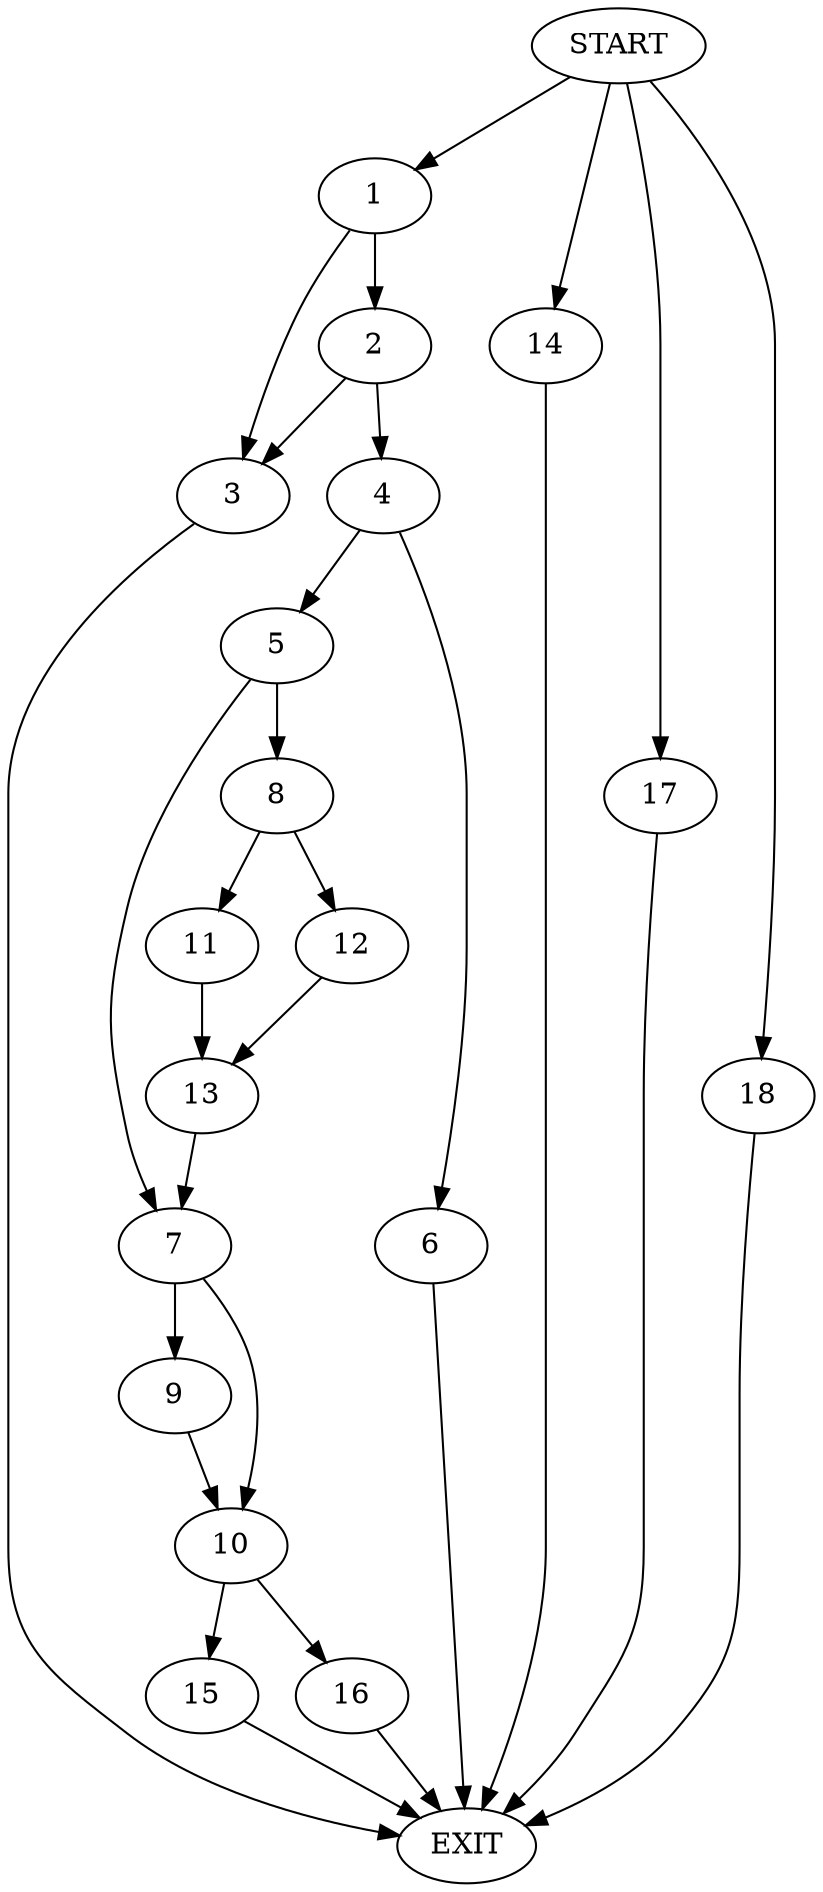 digraph {
0 [label="START"]
19 [label="EXIT"]
0 -> 1
1 -> 2
1 -> 3
2 -> 4
2 -> 3
3 -> 19
4 -> 5
4 -> 6
6 -> 19
5 -> 7
5 -> 8
7 -> 9
7 -> 10
8 -> 11
8 -> 12
11 -> 13
12 -> 13
13 -> 7
0 -> 14
14 -> 19
9 -> 10
10 -> 15
10 -> 16
15 -> 19
16 -> 19
0 -> 17
17 -> 19
0 -> 18
18 -> 19
}
